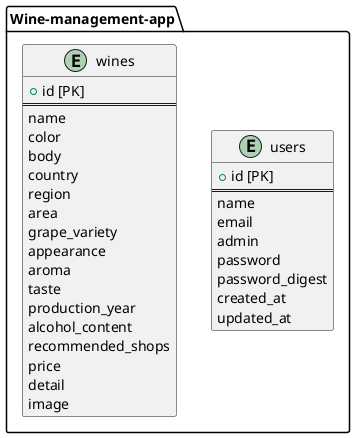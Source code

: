 @startuml 

package "Wine-management-app" {
    entity "users" {
      + id [PK]
      ==
      name
      email
      admin
      password
      password_digest
      created_at
      updated_at
    }


    entity "wines" {
      + id [PK]
      ==
      name
      color
      body
      country
      region
      area
      grape_variety
      appearance
      aroma
      taste
      production_year
      alcohol_content
      recommended_shops
      price
      detail
      image
    }
}

@enduml